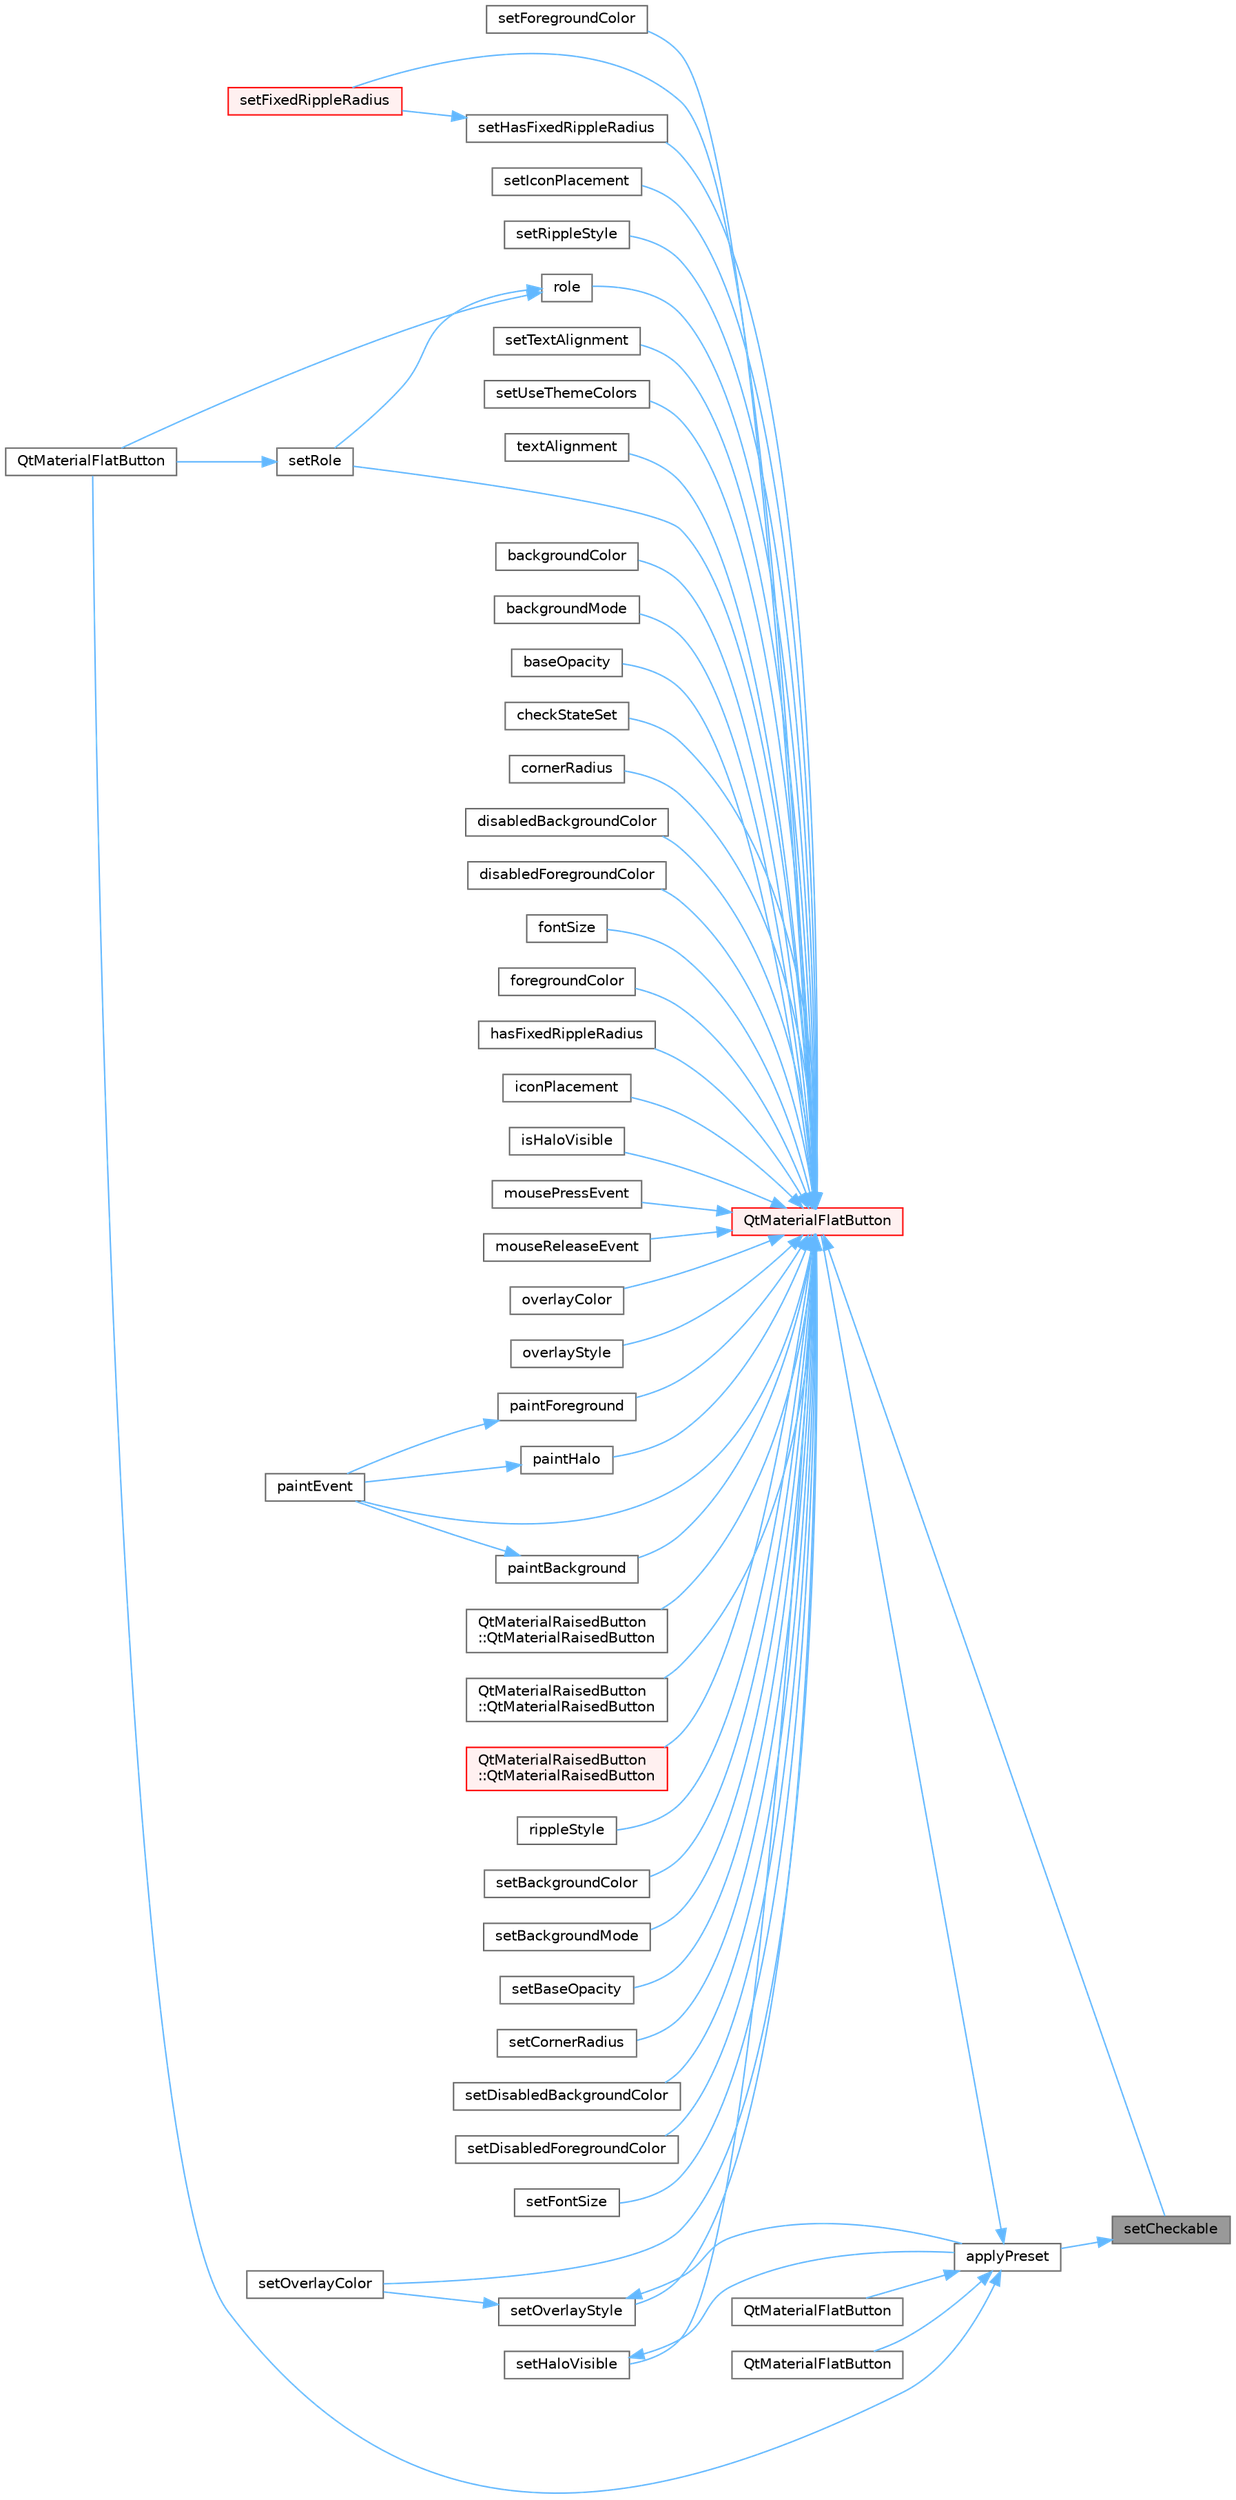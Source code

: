 digraph "setCheckable"
{
 // LATEX_PDF_SIZE
  bgcolor="transparent";
  edge [fontname=Helvetica,fontsize=10,labelfontname=Helvetica,labelfontsize=10];
  node [fontname=Helvetica,fontsize=10,shape=box,height=0.2,width=0.4];
  rankdir="RL";
  Node1 [id="Node000001",label="setCheckable",height=0.2,width=0.4,color="gray40", fillcolor="grey60", style="filled", fontcolor="black",tooltip="设置是否可选中"];
  Node1 -> Node2 [id="edge1_Node000001_Node000002",dir="back",color="steelblue1",style="solid",tooltip=" "];
  Node2 [id="Node000002",label="applyPreset",height=0.2,width=0.4,color="grey40", fillcolor="white", style="filled",URL="$class_qt_material_flat_button.html#a16a0579d86840d107b4e4a2f80261ba1",tooltip="应用预设样式"];
  Node2 -> Node3 [id="edge2_Node000002_Node000003",dir="back",color="steelblue1",style="solid",tooltip=" "];
  Node3 [id="Node000003",label="QtMaterialFlatButton",height=0.2,width=0.4,color="grey40", fillcolor="white", style="filled",URL="$class_qt_material_flat_button.html#a77599465a0ecacaed2ff2104abe5dbc1",tooltip="构造函数，初始化扁平按钮"];
  Node2 -> Node4 [id="edge3_Node000002_Node000004",dir="back",color="steelblue1",style="solid",tooltip=" "];
  Node4 [id="Node000004",label="QtMaterialFlatButton",height=0.2,width=0.4,color="grey40", fillcolor="white", style="filled",URL="$class_qt_material_flat_button.html#a52525ef7bdb06e98f817155c22d671f9",tooltip="构造函数，初始化扁平按钮"];
  Node2 -> Node5 [id="edge4_Node000002_Node000005",dir="back",color="steelblue1",style="solid",tooltip=" "];
  Node5 [id="Node000005",label="QtMaterialFlatButton",height=0.2,width=0.4,color="grey40", fillcolor="white", style="filled",URL="$class_qt_material_flat_button.html#a4373196786419e67e0de519c87f3429b",tooltip="构造函数，初始化扁平按钮（私有）"];
  Node2 -> Node6 [id="edge5_Node000002_Node000006",dir="back",color="steelblue1",style="solid",tooltip=" "];
  Node6 [id="Node000006",label="QtMaterialFlatButton",height=0.2,width=0.4,color="red", fillcolor="#FFF0F0", style="filled",URL="$class_qt_material_flat_button.html#a65ea12ca4f16ac2e30c3cf50dce44d02",tooltip="构造函数，初始化扁平按钮"];
  Node6 -> Node7 [id="edge6_Node000006_Node000007",dir="back",color="steelblue1",style="solid",tooltip=" "];
  Node7 [id="Node000007",label="backgroundColor",height=0.2,width=0.4,color="grey40", fillcolor="white", style="filled",URL="$class_qt_material_flat_button.html#ad908e5c524cf9bf566e7f00618666ca0",tooltip="获取背景色"];
  Node6 -> Node8 [id="edge7_Node000006_Node000008",dir="back",color="steelblue1",style="solid",tooltip=" "];
  Node8 [id="Node000008",label="backgroundMode",height=0.2,width=0.4,color="grey40", fillcolor="white", style="filled",URL="$class_qt_material_flat_button.html#a74307169c1070e1d787e389331f17c76",tooltip="获取背景模式"];
  Node6 -> Node9 [id="edge8_Node000006_Node000009",dir="back",color="steelblue1",style="solid",tooltip=" "];
  Node9 [id="Node000009",label="baseOpacity",height=0.2,width=0.4,color="grey40", fillcolor="white", style="filled",URL="$class_qt_material_flat_button.html#a1f7e6e3028fc51149732c13c7ffddbea",tooltip="获取基础透明度"];
  Node6 -> Node10 [id="edge9_Node000006_Node000010",dir="back",color="steelblue1",style="solid",tooltip=" "];
  Node10 [id="Node000010",label="checkStateSet",height=0.2,width=0.4,color="grey40", fillcolor="white", style="filled",URL="$class_qt_material_flat_button.html#a6cace0c26d7cb8e8a5d3630dfd3f4a78",tooltip="检查选中状态"];
  Node6 -> Node11 [id="edge10_Node000006_Node000011",dir="back",color="steelblue1",style="solid",tooltip=" "];
  Node11 [id="Node000011",label="cornerRadius",height=0.2,width=0.4,color="grey40", fillcolor="white", style="filled",URL="$class_qt_material_flat_button.html#a73ebf633665bbb722d72cfb02b264a0b",tooltip="获取圆角半径"];
  Node6 -> Node12 [id="edge11_Node000006_Node000012",dir="back",color="steelblue1",style="solid",tooltip=" "];
  Node12 [id="Node000012",label="disabledBackgroundColor",height=0.2,width=0.4,color="grey40", fillcolor="white", style="filled",URL="$class_qt_material_flat_button.html#ad93ef3978a287b9d814047fa09406ef6",tooltip="获取禁用状态背景色"];
  Node6 -> Node13 [id="edge12_Node000006_Node000013",dir="back",color="steelblue1",style="solid",tooltip=" "];
  Node13 [id="Node000013",label="disabledForegroundColor",height=0.2,width=0.4,color="grey40", fillcolor="white", style="filled",URL="$class_qt_material_flat_button.html#a53f6975c359c7ede5cf330a929648864",tooltip="获取禁用状态前景色"];
  Node6 -> Node14 [id="edge13_Node000006_Node000014",dir="back",color="steelblue1",style="solid",tooltip=" "];
  Node14 [id="Node000014",label="fontSize",height=0.2,width=0.4,color="grey40", fillcolor="white", style="filled",URL="$class_qt_material_flat_button.html#ab06727560c58769d09f2e4487a56e9fa",tooltip="获取字体大小"];
  Node6 -> Node15 [id="edge14_Node000006_Node000015",dir="back",color="steelblue1",style="solid",tooltip=" "];
  Node15 [id="Node000015",label="foregroundColor",height=0.2,width=0.4,color="grey40", fillcolor="white", style="filled",URL="$class_qt_material_flat_button.html#aa8c222b8b118db35838267c7f799e08b",tooltip="获取前景色"];
  Node6 -> Node16 [id="edge15_Node000006_Node000016",dir="back",color="steelblue1",style="solid",tooltip=" "];
  Node16 [id="Node000016",label="hasFixedRippleRadius",height=0.2,width=0.4,color="grey40", fillcolor="white", style="filled",URL="$class_qt_material_flat_button.html#afec9b0bf68a85fb5b00cf3e79b05fa69",tooltip="检查是否使用固定水波纹半径"];
  Node6 -> Node17 [id="edge16_Node000006_Node000017",dir="back",color="steelblue1",style="solid",tooltip=" "];
  Node17 [id="Node000017",label="iconPlacement",height=0.2,width=0.4,color="grey40", fillcolor="white", style="filled",URL="$class_qt_material_flat_button.html#a41e7e19896f3f047358504097d096269",tooltip="获取图标位置"];
  Node6 -> Node18 [id="edge17_Node000006_Node000018",dir="back",color="steelblue1",style="solid",tooltip=" "];
  Node18 [id="Node000018",label="isHaloVisible",height=0.2,width=0.4,color="grey40", fillcolor="white", style="filled",URL="$class_qt_material_flat_button.html#aee57664bdc6b7db4ae0f87bd47dd5a2b",tooltip="检查光晕是否可见"];
  Node6 -> Node19 [id="edge18_Node000006_Node000019",dir="back",color="steelblue1",style="solid",tooltip=" "];
  Node19 [id="Node000019",label="mousePressEvent",height=0.2,width=0.4,color="grey40", fillcolor="white", style="filled",URL="$class_qt_material_flat_button.html#ad42823c78fefc7a77bd5ce1d22e43a89",tooltip="处理鼠标按下事件"];
  Node6 -> Node20 [id="edge19_Node000006_Node000020",dir="back",color="steelblue1",style="solid",tooltip=" "];
  Node20 [id="Node000020",label="mouseReleaseEvent",height=0.2,width=0.4,color="grey40", fillcolor="white", style="filled",URL="$class_qt_material_flat_button.html#a2af1ef690b0504bb681854d26146464c",tooltip="处理鼠标释放事件"];
  Node6 -> Node21 [id="edge20_Node000006_Node000021",dir="back",color="steelblue1",style="solid",tooltip=" "];
  Node21 [id="Node000021",label="overlayColor",height=0.2,width=0.4,color="grey40", fillcolor="white", style="filled",URL="$class_qt_material_flat_button.html#ace85a699015f8153439e52bfb7dddac2",tooltip="获取覆盖层颜色"];
  Node6 -> Node22 [id="edge21_Node000006_Node000022",dir="back",color="steelblue1",style="solid",tooltip=" "];
  Node22 [id="Node000022",label="overlayStyle",height=0.2,width=0.4,color="grey40", fillcolor="white", style="filled",URL="$class_qt_material_flat_button.html#a72947ef28574cd558e1a03a001011943",tooltip="获取覆盖层样式"];
  Node6 -> Node23 [id="edge22_Node000006_Node000023",dir="back",color="steelblue1",style="solid",tooltip=" "];
  Node23 [id="Node000023",label="paintBackground",height=0.2,width=0.4,color="grey40", fillcolor="white", style="filled",URL="$class_qt_material_flat_button.html#aa87fd594c3d7190df252ddffad68365f",tooltip="绘制背景"];
  Node23 -> Node24 [id="edge23_Node000023_Node000024",dir="back",color="steelblue1",style="solid",tooltip=" "];
  Node24 [id="Node000024",label="paintEvent",height=0.2,width=0.4,color="grey40", fillcolor="white", style="filled",URL="$class_qt_material_flat_button.html#a22aafd70af538e89f7310d494a7f2b15",tooltip="绘制按钮"];
  Node6 -> Node24 [id="edge24_Node000006_Node000024",dir="back",color="steelblue1",style="solid",tooltip=" "];
  Node6 -> Node25 [id="edge25_Node000006_Node000025",dir="back",color="steelblue1",style="solid",tooltip=" "];
  Node25 [id="Node000025",label="paintForeground",height=0.2,width=0.4,color="grey40", fillcolor="white", style="filled",URL="$class_qt_material_flat_button.html#a26b6cb69fc3f417fb26676718cdd0fe7",tooltip="绘制前景"];
  Node25 -> Node24 [id="edge26_Node000025_Node000024",dir="back",color="steelblue1",style="solid",tooltip=" "];
  Node6 -> Node26 [id="edge27_Node000006_Node000026",dir="back",color="steelblue1",style="solid",tooltip=" "];
  Node26 [id="Node000026",label="paintHalo",height=0.2,width=0.4,color="grey40", fillcolor="white", style="filled",URL="$class_qt_material_flat_button.html#a6cb52937e77e4c2232e65f83b9db256d",tooltip="绘制光晕"];
  Node26 -> Node24 [id="edge28_Node000026_Node000024",dir="back",color="steelblue1",style="solid",tooltip=" "];
  Node6 -> Node27 [id="edge29_Node000006_Node000027",dir="back",color="steelblue1",style="solid",tooltip=" "];
  Node27 [id="Node000027",label="QtMaterialRaisedButton\l::QtMaterialRaisedButton",height=0.2,width=0.4,color="grey40", fillcolor="white", style="filled",URL="$class_qt_material_raised_button.html#a0f0bea755519a6f40e1e97e23dcefd52",tooltip="构造函数，初始化凸起按钮"];
  Node6 -> Node28 [id="edge30_Node000006_Node000028",dir="back",color="steelblue1",style="solid",tooltip=" "];
  Node28 [id="Node000028",label="QtMaterialRaisedButton\l::QtMaterialRaisedButton",height=0.2,width=0.4,color="grey40", fillcolor="white", style="filled",URL="$class_qt_material_raised_button.html#afcf606af162bfd269131a2472e6ec492",tooltip="构造函数，初始化凸起按钮（私有）"];
  Node6 -> Node29 [id="edge31_Node000006_Node000029",dir="back",color="steelblue1",style="solid",tooltip=" "];
  Node29 [id="Node000029",label="QtMaterialRaisedButton\l::QtMaterialRaisedButton",height=0.2,width=0.4,color="red", fillcolor="#FFF0F0", style="filled",URL="$class_qt_material_raised_button.html#afc13bb3664d3ad98ff032593ab3c05cc",tooltip="构造函数，初始化凸起按钮"];
  Node6 -> Node47 [id="edge32_Node000006_Node000047",dir="back",color="steelblue1",style="solid",tooltip=" "];
  Node47 [id="Node000047",label="rippleStyle",height=0.2,width=0.4,color="grey40", fillcolor="white", style="filled",URL="$class_qt_material_flat_button.html#a8c34b5c405a74505bfde46f9f2021de7",tooltip="获取水波纹样式"];
  Node6 -> Node48 [id="edge33_Node000006_Node000048",dir="back",color="steelblue1",style="solid",tooltip=" "];
  Node48 [id="Node000048",label="role",height=0.2,width=0.4,color="grey40", fillcolor="white", style="filled",URL="$class_qt_material_flat_button.html#a07450914cec7b618139763b561e3f5fe",tooltip="获取按钮角色"];
  Node48 -> Node3 [id="edge34_Node000048_Node000003",dir="back",color="steelblue1",style="solid",tooltip=" "];
  Node48 -> Node49 [id="edge35_Node000048_Node000049",dir="back",color="steelblue1",style="solid",tooltip=" "];
  Node49 [id="Node000049",label="setRole",height=0.2,width=0.4,color="grey40", fillcolor="white", style="filled",URL="$class_qt_material_flat_button.html#aa9b5c39374502a7ef2d747a13d3633e9",tooltip="设置按钮角色"];
  Node49 -> Node3 [id="edge36_Node000049_Node000003",dir="back",color="steelblue1",style="solid",tooltip=" "];
  Node6 -> Node50 [id="edge37_Node000006_Node000050",dir="back",color="steelblue1",style="solid",tooltip=" "];
  Node50 [id="Node000050",label="setBackgroundColor",height=0.2,width=0.4,color="grey40", fillcolor="white", style="filled",URL="$class_qt_material_flat_button.html#a70d4e21190fdc47edd88f078dd2037cb",tooltip="设置背景色"];
  Node6 -> Node51 [id="edge38_Node000006_Node000051",dir="back",color="steelblue1",style="solid",tooltip=" "];
  Node51 [id="Node000051",label="setBackgroundMode",height=0.2,width=0.4,color="grey40", fillcolor="white", style="filled",URL="$class_qt_material_flat_button.html#ab5b251fd7b89ac7d84c24259bd327493",tooltip="设置背景模式"];
  Node6 -> Node52 [id="edge39_Node000006_Node000052",dir="back",color="steelblue1",style="solid",tooltip=" "];
  Node52 [id="Node000052",label="setBaseOpacity",height=0.2,width=0.4,color="grey40", fillcolor="white", style="filled",URL="$class_qt_material_flat_button.html#a98ba74d684d07502b8fc39f44ef88a92",tooltip="设置基础透明度"];
  Node6 -> Node1 [id="edge40_Node000006_Node000001",dir="back",color="steelblue1",style="solid",tooltip=" "];
  Node6 -> Node53 [id="edge41_Node000006_Node000053",dir="back",color="steelblue1",style="solid",tooltip=" "];
  Node53 [id="Node000053",label="setCornerRadius",height=0.2,width=0.4,color="grey40", fillcolor="white", style="filled",URL="$class_qt_material_flat_button.html#a8a4ad36f550c274940d7f37bae5a74f5",tooltip="设置圆角半径"];
  Node6 -> Node54 [id="edge42_Node000006_Node000054",dir="back",color="steelblue1",style="solid",tooltip=" "];
  Node54 [id="Node000054",label="setDisabledBackgroundColor",height=0.2,width=0.4,color="grey40", fillcolor="white", style="filled",URL="$class_qt_material_flat_button.html#a4ca1cec0b5a3853ee419f63c698069c7",tooltip="设置禁用状态背景色"];
  Node6 -> Node55 [id="edge43_Node000006_Node000055",dir="back",color="steelblue1",style="solid",tooltip=" "];
  Node55 [id="Node000055",label="setDisabledForegroundColor",height=0.2,width=0.4,color="grey40", fillcolor="white", style="filled",URL="$class_qt_material_flat_button.html#a6c2c8f546050f9c4030ef53fa137e187",tooltip="设置禁用状态前景色"];
  Node6 -> Node56 [id="edge44_Node000006_Node000056",dir="back",color="steelblue1",style="solid",tooltip=" "];
  Node56 [id="Node000056",label="setFixedRippleRadius",height=0.2,width=0.4,color="red", fillcolor="#FFF0F0", style="filled",URL="$class_qt_material_flat_button.html#a97a7b6745491baa766bb5b483568db65",tooltip="设置固定水波纹半径"];
  Node6 -> Node57 [id="edge45_Node000006_Node000057",dir="back",color="steelblue1",style="solid",tooltip=" "];
  Node57 [id="Node000057",label="setFontSize",height=0.2,width=0.4,color="grey40", fillcolor="white", style="filled",URL="$class_qt_material_flat_button.html#acee19e4cbf953df6a922e1d3c85ff2b8",tooltip="设置字体大小"];
  Node6 -> Node58 [id="edge46_Node000006_Node000058",dir="back",color="steelblue1",style="solid",tooltip=" "];
  Node58 [id="Node000058",label="setForegroundColor",height=0.2,width=0.4,color="grey40", fillcolor="white", style="filled",URL="$class_qt_material_flat_button.html#a7d986b1944dc5a190e509835e7c79eec",tooltip="设置前景色"];
  Node6 -> Node59 [id="edge47_Node000006_Node000059",dir="back",color="steelblue1",style="solid",tooltip=" "];
  Node59 [id="Node000059",label="setHaloVisible",height=0.2,width=0.4,color="grey40", fillcolor="white", style="filled",URL="$class_qt_material_flat_button.html#a99f4eca549b112a5bf5385c01ffdae6a",tooltip="设置光晕是否可见"];
  Node59 -> Node2 [id="edge48_Node000059_Node000002",dir="back",color="steelblue1",style="solid",tooltip=" "];
  Node6 -> Node60 [id="edge49_Node000006_Node000060",dir="back",color="steelblue1",style="solid",tooltip=" "];
  Node60 [id="Node000060",label="setHasFixedRippleRadius",height=0.2,width=0.4,color="grey40", fillcolor="white", style="filled",URL="$class_qt_material_flat_button.html#a025b2fb15a648a52b8bca7502a835e26",tooltip="设置是否使用固定水波纹半径"];
  Node60 -> Node56 [id="edge50_Node000060_Node000056",dir="back",color="steelblue1",style="solid",tooltip=" "];
  Node6 -> Node61 [id="edge51_Node000006_Node000061",dir="back",color="steelblue1",style="solid",tooltip=" "];
  Node61 [id="Node000061",label="setIconPlacement",height=0.2,width=0.4,color="grey40", fillcolor="white", style="filled",URL="$class_qt_material_flat_button.html#ae59799effd2790680f085c919f54ea5e",tooltip="设置图标位置"];
  Node6 -> Node62 [id="edge52_Node000006_Node000062",dir="back",color="steelblue1",style="solid",tooltip=" "];
  Node62 [id="Node000062",label="setOverlayColor",height=0.2,width=0.4,color="grey40", fillcolor="white", style="filled",URL="$class_qt_material_flat_button.html#a2613d783731d00c1573a1b119066287a",tooltip="设置覆盖层颜色"];
  Node6 -> Node63 [id="edge53_Node000006_Node000063",dir="back",color="steelblue1",style="solid",tooltip=" "];
  Node63 [id="Node000063",label="setOverlayStyle",height=0.2,width=0.4,color="grey40", fillcolor="white", style="filled",URL="$class_qt_material_flat_button.html#a0daf5cb2646fc6572dc5afa17b9a4e8d",tooltip="设置覆盖层样式"];
  Node63 -> Node2 [id="edge54_Node000063_Node000002",dir="back",color="steelblue1",style="solid",tooltip=" "];
  Node63 -> Node62 [id="edge55_Node000063_Node000062",dir="back",color="steelblue1",style="solid",tooltip=" "];
  Node6 -> Node64 [id="edge56_Node000006_Node000064",dir="back",color="steelblue1",style="solid",tooltip=" "];
  Node64 [id="Node000064",label="setRippleStyle",height=0.2,width=0.4,color="grey40", fillcolor="white", style="filled",URL="$class_qt_material_flat_button.html#a3887ee5e5d50b104f3f0035d28126c0d",tooltip="设置水波纹样式"];
  Node6 -> Node49 [id="edge57_Node000006_Node000049",dir="back",color="steelblue1",style="solid",tooltip=" "];
  Node6 -> Node65 [id="edge58_Node000006_Node000065",dir="back",color="steelblue1",style="solid",tooltip=" "];
  Node65 [id="Node000065",label="setTextAlignment",height=0.2,width=0.4,color="grey40", fillcolor="white", style="filled",URL="$class_qt_material_flat_button.html#a37452d64f608d15502d49f509ce143f2",tooltip="设置文本对齐方式"];
  Node6 -> Node66 [id="edge59_Node000006_Node000066",dir="back",color="steelblue1",style="solid",tooltip=" "];
  Node66 [id="Node000066",label="setUseThemeColors",height=0.2,width=0.4,color="grey40", fillcolor="white", style="filled",URL="$class_qt_material_flat_button.html#ac18ecdbb1119e3d1ce7ce2de14a7a480",tooltip="设置是否使用主题颜色"];
  Node6 -> Node67 [id="edge60_Node000006_Node000067",dir="back",color="steelblue1",style="solid",tooltip=" "];
  Node67 [id="Node000067",label="textAlignment",height=0.2,width=0.4,color="grey40", fillcolor="white", style="filled",URL="$class_qt_material_flat_button.html#a1d72d4d367f144ac8835addf394e1948",tooltip="获取文本对齐方式"];
}
